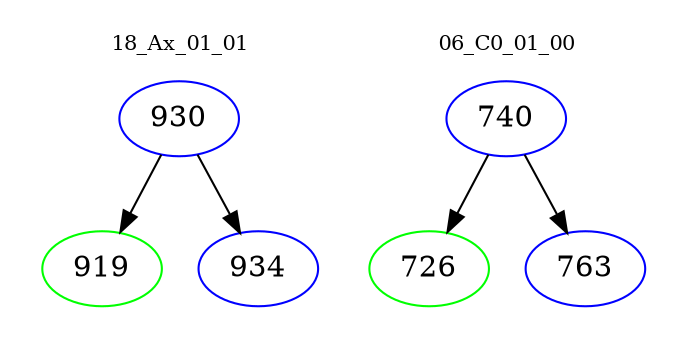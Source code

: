digraph{
subgraph cluster_0 {
color = white
label = "18_Ax_01_01";
fontsize=10;
T0_930 [label="930", color="blue"]
T0_930 -> T0_919 [color="black"]
T0_919 [label="919", color="green"]
T0_930 -> T0_934 [color="black"]
T0_934 [label="934", color="blue"]
}
subgraph cluster_1 {
color = white
label = "06_C0_01_00";
fontsize=10;
T1_740 [label="740", color="blue"]
T1_740 -> T1_726 [color="black"]
T1_726 [label="726", color="green"]
T1_740 -> T1_763 [color="black"]
T1_763 [label="763", color="blue"]
}
}
